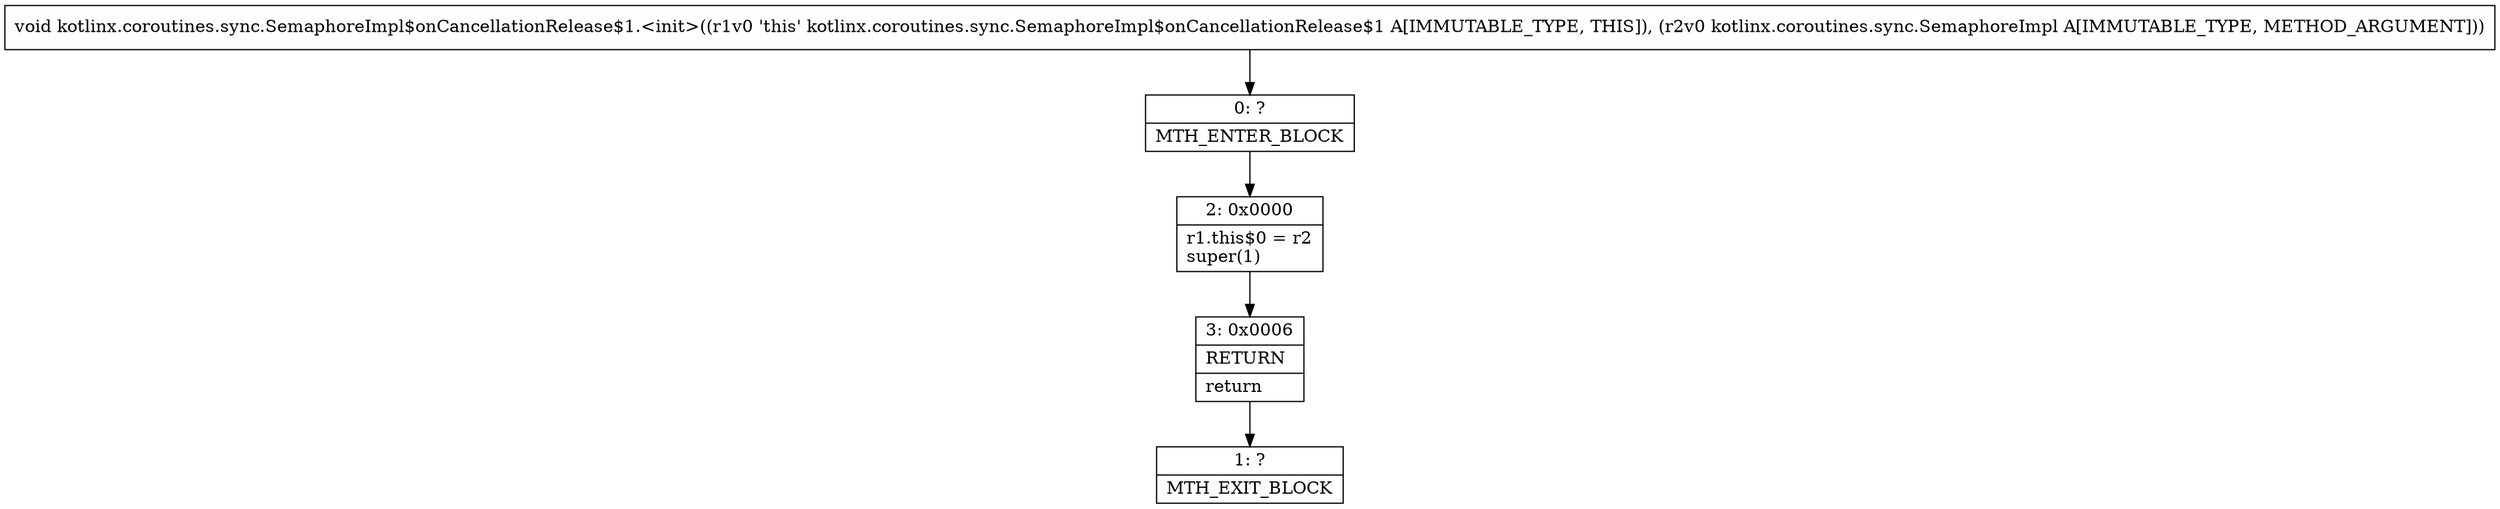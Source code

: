 digraph "CFG forkotlinx.coroutines.sync.SemaphoreImpl$onCancellationRelease$1.\<init\>(Lkotlinx\/coroutines\/sync\/SemaphoreImpl;)V" {
Node_0 [shape=record,label="{0\:\ ?|MTH_ENTER_BLOCK\l}"];
Node_2 [shape=record,label="{2\:\ 0x0000|r1.this$0 = r2\lsuper(1)\l}"];
Node_3 [shape=record,label="{3\:\ 0x0006|RETURN\l|return\l}"];
Node_1 [shape=record,label="{1\:\ ?|MTH_EXIT_BLOCK\l}"];
MethodNode[shape=record,label="{void kotlinx.coroutines.sync.SemaphoreImpl$onCancellationRelease$1.\<init\>((r1v0 'this' kotlinx.coroutines.sync.SemaphoreImpl$onCancellationRelease$1 A[IMMUTABLE_TYPE, THIS]), (r2v0 kotlinx.coroutines.sync.SemaphoreImpl A[IMMUTABLE_TYPE, METHOD_ARGUMENT])) }"];
MethodNode -> Node_0;Node_0 -> Node_2;
Node_2 -> Node_3;
Node_3 -> Node_1;
}

